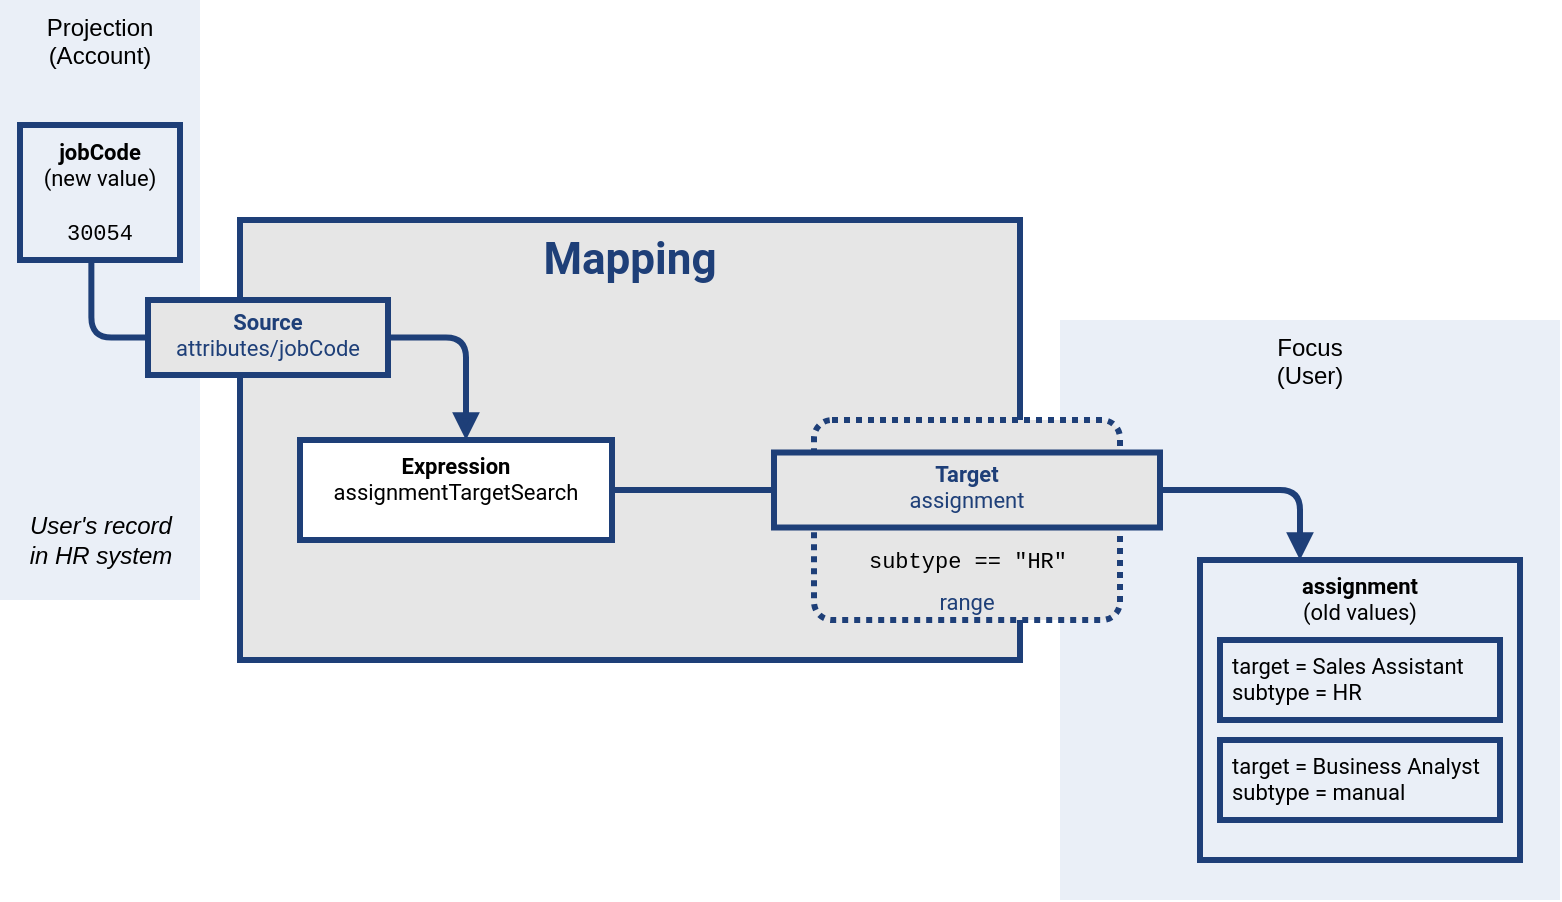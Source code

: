 <mxfile version="15.8.7" type="device" pages="4"><diagram id="LAI3oV1pym8gafn0couf" name="Page-1"><mxGraphModel dx="935" dy="606" grid="1" gridSize="10" guides="1" tooltips="1" connect="1" arrows="1" fold="1" page="1" pageScale="1" pageWidth="827" pageHeight="1169" math="0" shadow="0"><root><mxCell id="0"/><mxCell id="1" parent="0"/><mxCell id="jD2ioqMdRHcqtq_YlgqR-1" value="Focus&lt;br&gt;(User)" style="rounded=0;whiteSpace=wrap;html=1;strokeWidth=2;perimeterSpacing=0;glass=0;strokeColor=none;fillColor=#EAEFF7;verticalAlign=top;" vertex="1" parent="1"><mxGeometry x="553" y="180" width="250" height="290" as="geometry"/></mxCell><mxCell id="jD2ioqMdRHcqtq_YlgqR-2" value="Projection&lt;br&gt;(Account)" style="rounded=0;whiteSpace=wrap;html=1;strokeWidth=2;perimeterSpacing=0;glass=0;strokeColor=none;fillColor=#EAEFF7;verticalAlign=top;" vertex="1" parent="1"><mxGeometry x="23" y="20" width="100" height="300" as="geometry"/></mxCell><mxCell id="jD2ioqMdRHcqtq_YlgqR-3" value="&lt;font color=&quot;#1e3f78&quot; style=&quot;font-size: 22px&quot;&gt;Mapping&lt;/font&gt;" style="rounded=0;whiteSpace=wrap;html=1;strokeWidth=3;perimeterSpacing=0;glass=0;strokeColor=#1E3F78;fontFamily=Roboto;fontSource=https%3A%2F%2Ffonts.googleapis.com%2Fcss%3Ffamily%3DRoboto;fontColor=#FFFFFF;fontSize=11;fontStyle=1;spacing=2;verticalAlign=top;fillColor=#E6E6E6;" vertex="1" parent="1"><mxGeometry x="143" y="130" width="390" height="220" as="geometry"/></mxCell><mxCell id="jD2ioqMdRHcqtq_YlgqR-4" value="Expression&lt;br&gt;&lt;span style=&quot;font-weight: normal&quot;&gt;assignmentTargetSearch&lt;/span&gt;" style="rounded=0;whiteSpace=wrap;html=1;strokeWidth=3;perimeterSpacing=0;glass=0;fontFamily=Roboto;fontSource=https%3A%2F%2Ffonts.googleapis.com%2Fcss%3Ffamily%3DRoboto;fontSize=11;fontStyle=1;spacing=2;strokeColor=#1E3F78;verticalAlign=top;" vertex="1" parent="1"><mxGeometry x="173" y="240" width="156" height="50" as="geometry"/></mxCell><mxCell id="jD2ioqMdRHcqtq_YlgqR-5" value="" style="edgeStyle=elbowEdgeStyle;elbow=horizontal;endArrow=block;html=1;fontFamily=Roboto;fontSource=https%3A%2F%2Ffonts.googleapis.com%2Fcss2%3Ffamily%3DRoboto%3Aital%2Cwght%401%2C300%26display%3Dswapp;fontSize=9;fontColor=#FFFFFF;strokeColor=#1E3F78;strokeWidth=3;endFill=1;exitX=1;exitY=0.5;exitDx=0;exitDy=0;" edge="1" parent="1" source="jD2ioqMdRHcqtq_YlgqR-6" target="jD2ioqMdRHcqtq_YlgqR-4"><mxGeometry width="50" height="50" relative="1" as="geometry"><mxPoint x="371" y="495.25" as="sourcePoint"/><mxPoint x="449.5" y="330.0" as="targetPoint"/><Array as="points"><mxPoint x="256" y="220"/></Array></mxGeometry></mxCell><mxCell id="jD2ioqMdRHcqtq_YlgqR-6" value="&lt;font color=&quot;#1e3f78&quot;&gt;Source&lt;br&gt;&lt;span style=&quot;font-weight: 400&quot;&gt;attributes/jobCode&lt;/span&gt;&lt;br&gt;&lt;/font&gt;" style="rounded=0;whiteSpace=wrap;html=1;strokeWidth=3;perimeterSpacing=0;glass=0;strokeColor=#1E3F78;fontFamily=Roboto;fontSource=https%3A%2F%2Ffonts.googleapis.com%2Fcss%3Ffamily%3DRoboto;fontColor=#FFFFFF;fontSize=11;fontStyle=1;spacing=0;verticalAlign=top;fillColor=#E6E6E6;" vertex="1" parent="1"><mxGeometry x="97" y="170" width="120" height="37.5" as="geometry"/></mxCell><mxCell id="jD2ioqMdRHcqtq_YlgqR-7" value="&lt;font color=&quot;#1e3f78&quot;&gt;&lt;span style=&quot;font-weight: 400&quot;&gt;range&lt;/span&gt;&lt;/font&gt;" style="rounded=1;whiteSpace=wrap;html=1;strokeWidth=3;perimeterSpacing=0;glass=0;strokeColor=#1E3F78;fontFamily=Roboto;fontSource=https%3A%2F%2Ffonts.googleapis.com%2Fcss%3Ffamily%3DRoboto;fontColor=#FFFFFF;fontSize=11;fontStyle=1;spacing=2;verticalAlign=bottom;fillColor=#E6E6E6;dashed=1;dashPattern=1 1;arcSize=9;" vertex="1" parent="1"><mxGeometry x="430" y="230" width="153" height="100" as="geometry"/></mxCell><mxCell id="jD2ioqMdRHcqtq_YlgqR-8" value="&lt;font color=&quot;#1e3f78&quot;&gt;Target&lt;br&gt;&lt;span style=&quot;font-weight: 400&quot;&gt;assignment&lt;/span&gt;&lt;br&gt;&lt;/font&gt;" style="rounded=0;whiteSpace=wrap;html=1;strokeWidth=3;perimeterSpacing=0;glass=0;strokeColor=#1E3F78;fontFamily=Roboto;fontSource=https%3A%2F%2Ffonts.googleapis.com%2Fcss%3Ffamily%3DRoboto;fontColor=#FFFFFF;fontSize=11;fontStyle=1;spacing=0;verticalAlign=top;fillColor=#E6E6E6;" vertex="1" parent="1"><mxGeometry x="410" y="246.25" width="193" height="37.5" as="geometry"/></mxCell><mxCell id="jD2ioqMdRHcqtq_YlgqR-9" value="" style="endArrow=none;html=1;strokeWidth=3;strokeColor=#1E3F78;rounded=0;fontFamily=Courier New;fontSize=14;fontColor=#000000;exitX=0;exitY=0.5;exitDx=0;exitDy=0;entryX=1;entryY=0.5;entryDx=0;entryDy=0;edgeStyle=elbowEdgeStyle;elbow=vertical;endSize=6;jumpSize=6;" edge="1" parent="1" source="jD2ioqMdRHcqtq_YlgqR-8" target="jD2ioqMdRHcqtq_YlgqR-4"><mxGeometry width="50" height="50" relative="1" as="geometry"><mxPoint x="323" y="267.5" as="sourcePoint"/><mxPoint x="513.0" y="252.5" as="targetPoint"/></mxGeometry></mxCell><mxCell id="jD2ioqMdRHcqtq_YlgqR-10" value="" style="endArrow=none;html=1;strokeWidth=3;strokeColor=#1E3F78;rounded=1;fontFamily=Roboto;fontSource=https%3A%2F%2Ffonts.googleapis.com%2Fcss%3Ffamily%3DRoboto;fontSize=11;fontColor=#000000;endSize=6;elbow=vertical;jumpSize=6;entryX=0;entryY=0.5;entryDx=0;entryDy=0;exitX=0.446;exitY=0.998;exitDx=0;exitDy=0;exitPerimeter=0;edgeStyle=orthogonalEdgeStyle;" edge="1" parent="1" source="jD2ioqMdRHcqtq_YlgqR-17" target="jD2ioqMdRHcqtq_YlgqR-6"><mxGeometry width="50" height="50" relative="1" as="geometry"><mxPoint x="63" y="189" as="sourcePoint"/><mxPoint x="513" y="360" as="targetPoint"/></mxGeometry></mxCell><mxCell id="jD2ioqMdRHcqtq_YlgqR-11" value="" style="edgeStyle=elbowEdgeStyle;elbow=vertical;endArrow=block;html=1;fontFamily=Roboto;fontSource=https%3A%2F%2Ffonts.googleapis.com%2Fcss2%3Ffamily%3DRoboto%3Aital%2Cwght%401%2C300%26display%3Dswapp;fontSize=9;fontColor=#FFFFFF;strokeColor=#1E3F78;strokeWidth=3;endFill=1;rounded=1;endSize=6;jumpSize=6;exitX=1;exitY=0.5;exitDx=0;exitDy=0;" edge="1" parent="1" source="jD2ioqMdRHcqtq_YlgqR-8" target="jD2ioqMdRHcqtq_YlgqR-12"><mxGeometry width="50" height="50" relative="1" as="geometry"><mxPoint x="725" y="262.5" as="sourcePoint"/><mxPoint x="725" y="265" as="targetPoint"/><Array as="points"><mxPoint x="673" y="265"/></Array></mxGeometry></mxCell><mxCell id="jD2ioqMdRHcqtq_YlgqR-12" value="assignment&lt;br&gt;&lt;span style=&quot;font-weight: normal&quot;&gt;(old values)&lt;/span&gt;" style="rounded=0;whiteSpace=wrap;html=1;strokeWidth=3;perimeterSpacing=0;glass=0;fontFamily=Roboto;fontSource=https%3A%2F%2Ffonts.googleapis.com%2Fcss%3Ffamily%3DRoboto;fontSize=11;fontStyle=1;spacing=2;strokeColor=#1E3F78;verticalAlign=top;fillColor=#EAEFF7;" vertex="1" parent="1"><mxGeometry x="623" y="300" width="160" height="150" as="geometry"/></mxCell><mxCell id="jD2ioqMdRHcqtq_YlgqR-13" value="&lt;i&gt;User's record in HR system&lt;/i&gt;" style="text;html=1;strokeColor=none;fillColor=none;align=center;verticalAlign=middle;whiteSpace=wrap;rounded=0;" vertex="1" parent="1"><mxGeometry x="30.5" y="270" width="85" height="40" as="geometry"/></mxCell><mxCell id="jD2ioqMdRHcqtq_YlgqR-14" value="&lt;div&gt;&lt;span style=&quot;font-weight: 400&quot;&gt;target = Sales Assistant&lt;/span&gt;&lt;/div&gt;&lt;span style=&quot;font-weight: 400&quot;&gt;&lt;div&gt;&lt;span&gt;subtype = HR&lt;/span&gt;&lt;/div&gt;&lt;/span&gt;" style="rounded=0;whiteSpace=wrap;html=1;strokeWidth=3;perimeterSpacing=0;glass=0;fontFamily=Roboto;fontSource=https%3A%2F%2Ffonts.googleapis.com%2Fcss%3Ffamily%3DRoboto;fontSize=11;fontStyle=1;spacing=2;strokeColor=#1E3F78;verticalAlign=top;fillColor=#EAEFF7;align=left;spacingLeft=4;" vertex="1" parent="1"><mxGeometry x="633" y="340" width="140" height="40" as="geometry"/></mxCell><mxCell id="jD2ioqMdRHcqtq_YlgqR-15" value="&lt;div&gt;&lt;span style=&quot;font-weight: 400&quot;&gt;target = Business Analyst&lt;/span&gt;&lt;/div&gt;&lt;span style=&quot;font-weight: 400&quot;&gt;&lt;div&gt;&lt;span&gt;subtype = manual&lt;/span&gt;&lt;/div&gt;&lt;/span&gt;" style="rounded=0;whiteSpace=wrap;html=1;strokeWidth=3;perimeterSpacing=0;glass=0;fontFamily=Roboto;fontSource=https%3A%2F%2Ffonts.googleapis.com%2Fcss%3Ffamily%3DRoboto;fontSize=11;fontStyle=1;spacing=2;strokeColor=#1E3F78;verticalAlign=top;fillColor=#EAEFF7;align=left;spacingLeft=4;" vertex="1" parent="1"><mxGeometry x="633" y="390" width="140" height="40" as="geometry"/></mxCell><mxCell id="jD2ioqMdRHcqtq_YlgqR-16" value="&lt;span style=&quot;font-size: 11px&quot;&gt;subtype == &quot;HR&quot;&lt;/span&gt;" style="rounded=0;whiteSpace=wrap;html=1;dashed=1;dashPattern=1 1;fontFamily=Courier New;fontSize=14;fillColor=none;strokeColor=none;" vertex="1" parent="1"><mxGeometry x="454.5" y="290" width="104" height="20" as="geometry"/></mxCell><mxCell id="jD2ioqMdRHcqtq_YlgqR-17" value="jobCode&lt;br&gt;&lt;span style=&quot;font-weight: normal&quot;&gt;(new value)&lt;br&gt;&lt;br&gt;&lt;/span&gt;&lt;span style=&quot;font-weight: normal&quot;&gt;&lt;font face=&quot;Courier New&quot;&gt;30054&lt;/font&gt;&lt;br&gt;&lt;/span&gt;" style="rounded=0;whiteSpace=wrap;html=1;strokeWidth=3;perimeterSpacing=0;glass=0;fontFamily=Roboto;fontSource=https%3A%2F%2Ffonts.googleapis.com%2Fcss%3Ffamily%3DRoboto;fontSize=11;fontStyle=1;spacing=2;strokeColor=#1E3F78;verticalAlign=top;fillColor=#EAEFF7;" vertex="1" parent="1"><mxGeometry x="33" y="82.5" width="80" height="67.5" as="geometry"/></mxCell></root></mxGraphModel></diagram><diagram id="g1T0D24_jya48UA5TT0H" name="Page-2"><mxGraphModel dx="775" dy="502" grid="1" gridSize="10" guides="1" tooltips="1" connect="1" arrows="1" fold="1" page="1" pageScale="1" pageWidth="827" pageHeight="1169" math="0" shadow="0"><root><mxCell id="RSPG9wa595xy3ZuxtiM9-0"/><mxCell id="RSPG9wa595xy3ZuxtiM9-1" parent="RSPG9wa595xy3ZuxtiM9-0"/><mxCell id="dZfOndk1gBTzhxzctHPN-0" value="Focus&lt;br&gt;(User)" style="rounded=0;whiteSpace=wrap;html=1;strokeWidth=2;perimeterSpacing=0;glass=0;strokeColor=none;fillColor=#EAEFF7;verticalAlign=top;" vertex="1" parent="RSPG9wa595xy3ZuxtiM9-1"><mxGeometry x="553" y="180" width="250" height="290" as="geometry"/></mxCell><mxCell id="dZfOndk1gBTzhxzctHPN-1" value="Projection&lt;br&gt;(Account)" style="rounded=0;whiteSpace=wrap;html=1;strokeWidth=2;perimeterSpacing=0;glass=0;strokeColor=none;fillColor=#EAEFF7;verticalAlign=top;" vertex="1" parent="RSPG9wa595xy3ZuxtiM9-1"><mxGeometry x="23" y="20" width="100" height="300" as="geometry"/></mxCell><mxCell id="dZfOndk1gBTzhxzctHPN-2" value="&lt;font color=&quot;#1e3f78&quot; style=&quot;font-size: 22px&quot;&gt;Mapping&lt;/font&gt;" style="rounded=0;whiteSpace=wrap;html=1;strokeWidth=3;perimeterSpacing=0;glass=0;strokeColor=#1E3F78;fontFamily=Roboto;fontSource=https%3A%2F%2Ffonts.googleapis.com%2Fcss%3Ffamily%3DRoboto;fontColor=#FFFFFF;fontSize=11;fontStyle=1;spacing=2;verticalAlign=top;fillColor=#E6E6E6;" vertex="1" parent="RSPG9wa595xy3ZuxtiM9-1"><mxGeometry x="143" y="130" width="390" height="220" as="geometry"/></mxCell><mxCell id="dZfOndk1gBTzhxzctHPN-3" value="Expression&lt;br&gt;&lt;span style=&quot;font-weight: normal&quot;&gt;assignmentTargetSearch&lt;/span&gt;" style="rounded=0;whiteSpace=wrap;html=1;strokeWidth=3;perimeterSpacing=0;glass=0;fontFamily=Roboto;fontSource=https%3A%2F%2Ffonts.googleapis.com%2Fcss%3Ffamily%3DRoboto;fontSize=11;fontStyle=1;spacing=2;strokeColor=#1E3F78;verticalAlign=top;" vertex="1" parent="RSPG9wa595xy3ZuxtiM9-1"><mxGeometry x="173" y="240" width="156" height="50" as="geometry"/></mxCell><mxCell id="dZfOndk1gBTzhxzctHPN-4" value="" style="edgeStyle=elbowEdgeStyle;elbow=horizontal;endArrow=block;html=1;fontFamily=Roboto;fontSource=https%3A%2F%2Ffonts.googleapis.com%2Fcss2%3Ffamily%3DRoboto%3Aital%2Cwght%401%2C300%26display%3Dswapp;fontSize=9;fontColor=#FFFFFF;strokeColor=#1E3F78;strokeWidth=3;endFill=1;exitX=1;exitY=0.5;exitDx=0;exitDy=0;" edge="1" parent="RSPG9wa595xy3ZuxtiM9-1" source="dZfOndk1gBTzhxzctHPN-5" target="dZfOndk1gBTzhxzctHPN-3"><mxGeometry width="50" height="50" relative="1" as="geometry"><mxPoint x="371" y="495.25" as="sourcePoint"/><mxPoint x="449.5" y="330.0" as="targetPoint"/><Array as="points"><mxPoint x="256" y="220"/></Array></mxGeometry></mxCell><mxCell id="dZfOndk1gBTzhxzctHPN-5" value="&lt;font color=&quot;#1e3f78&quot;&gt;Source&lt;br&gt;&lt;span style=&quot;font-weight: 400&quot;&gt;attributes/jobCode&lt;/span&gt;&lt;br&gt;&lt;/font&gt;" style="rounded=0;whiteSpace=wrap;html=1;strokeWidth=3;perimeterSpacing=0;glass=0;strokeColor=#1E3F78;fontFamily=Roboto;fontSource=https%3A%2F%2Ffonts.googleapis.com%2Fcss%3Ffamily%3DRoboto;fontColor=#FFFFFF;fontSize=11;fontStyle=1;spacing=0;verticalAlign=top;fillColor=#E6E6E6;" vertex="1" parent="RSPG9wa595xy3ZuxtiM9-1"><mxGeometry x="97" y="170" width="120" height="37.5" as="geometry"/></mxCell><mxCell id="dZfOndk1gBTzhxzctHPN-6" value="&lt;font color=&quot;#1e3f78&quot;&gt;&lt;span style=&quot;font-weight: 400&quot;&gt;range&lt;/span&gt;&lt;/font&gt;" style="rounded=1;whiteSpace=wrap;html=1;strokeWidth=3;perimeterSpacing=0;glass=0;strokeColor=#1E3F78;fontFamily=Roboto;fontSource=https%3A%2F%2Ffonts.googleapis.com%2Fcss%3Ffamily%3DRoboto;fontColor=#FFFFFF;fontSize=11;fontStyle=1;spacing=2;verticalAlign=bottom;fillColor=#E6E6E6;dashed=1;dashPattern=1 1;arcSize=9;" vertex="1" parent="RSPG9wa595xy3ZuxtiM9-1"><mxGeometry x="430" y="230" width="153" height="100" as="geometry"/></mxCell><mxCell id="dZfOndk1gBTzhxzctHPN-7" value="&lt;font color=&quot;#1e3f78&quot;&gt;Target&lt;br&gt;&lt;span style=&quot;font-weight: 400&quot;&gt;assignment&lt;/span&gt;&lt;br&gt;&lt;/font&gt;" style="rounded=0;whiteSpace=wrap;html=1;strokeWidth=3;perimeterSpacing=0;glass=0;strokeColor=#1E3F78;fontFamily=Roboto;fontSource=https%3A%2F%2Ffonts.googleapis.com%2Fcss%3Ffamily%3DRoboto;fontColor=#FFFFFF;fontSize=11;fontStyle=1;spacing=0;verticalAlign=top;fillColor=#E6E6E6;" vertex="1" parent="RSPG9wa595xy3ZuxtiM9-1"><mxGeometry x="410" y="246.25" width="193" height="37.5" as="geometry"/></mxCell><mxCell id="dZfOndk1gBTzhxzctHPN-8" value="" style="endArrow=none;html=1;strokeWidth=3;strokeColor=#1E3F78;rounded=0;fontFamily=Courier New;fontSize=14;fontColor=#000000;exitX=0;exitY=0.5;exitDx=0;exitDy=0;entryX=1;entryY=0.5;entryDx=0;entryDy=0;edgeStyle=elbowEdgeStyle;elbow=vertical;endSize=6;jumpSize=6;" edge="1" parent="RSPG9wa595xy3ZuxtiM9-1" source="dZfOndk1gBTzhxzctHPN-7" target="dZfOndk1gBTzhxzctHPN-3"><mxGeometry width="50" height="50" relative="1" as="geometry"><mxPoint x="323" y="267.5" as="sourcePoint"/><mxPoint x="513.0" y="252.5" as="targetPoint"/></mxGeometry></mxCell><mxCell id="dZfOndk1gBTzhxzctHPN-9" value="" style="endArrow=none;html=1;strokeWidth=3;strokeColor=#1E3F78;rounded=1;fontFamily=Roboto;fontSource=https%3A%2F%2Ffonts.googleapis.com%2Fcss%3Ffamily%3DRoboto;fontSize=11;fontColor=#000000;endSize=6;elbow=vertical;jumpSize=6;entryX=0;entryY=0.5;entryDx=0;entryDy=0;exitX=0.446;exitY=0.998;exitDx=0;exitDy=0;exitPerimeter=0;edgeStyle=orthogonalEdgeStyle;" edge="1" parent="RSPG9wa595xy3ZuxtiM9-1" source="dZfOndk1gBTzhxzctHPN-16" target="dZfOndk1gBTzhxzctHPN-5"><mxGeometry width="50" height="50" relative="1" as="geometry"><mxPoint x="63" y="189" as="sourcePoint"/><mxPoint x="513" y="360" as="targetPoint"/></mxGeometry></mxCell><mxCell id="dZfOndk1gBTzhxzctHPN-10" value="" style="edgeStyle=elbowEdgeStyle;elbow=vertical;endArrow=block;html=1;fontFamily=Roboto;fontSource=https%3A%2F%2Ffonts.googleapis.com%2Fcss2%3Ffamily%3DRoboto%3Aital%2Cwght%401%2C300%26display%3Dswapp;fontSize=9;fontColor=#FFFFFF;strokeColor=#1E3F78;strokeWidth=3;endFill=1;rounded=1;endSize=6;jumpSize=6;exitX=1;exitY=0.5;exitDx=0;exitDy=0;" edge="1" parent="RSPG9wa595xy3ZuxtiM9-1" source="dZfOndk1gBTzhxzctHPN-7" target="dZfOndk1gBTzhxzctHPN-11"><mxGeometry width="50" height="50" relative="1" as="geometry"><mxPoint x="725" y="262.5" as="sourcePoint"/><mxPoint x="725" y="265" as="targetPoint"/><Array as="points"><mxPoint x="673" y="265"/></Array></mxGeometry></mxCell><mxCell id="dZfOndk1gBTzhxzctHPN-11" value="assignment&lt;br&gt;&lt;span style=&quot;font-weight: normal&quot;&gt;(old values)&lt;/span&gt;" style="rounded=0;whiteSpace=wrap;html=1;strokeWidth=3;perimeterSpacing=0;glass=0;fontFamily=Roboto;fontSource=https%3A%2F%2Ffonts.googleapis.com%2Fcss%3Ffamily%3DRoboto;fontSize=11;fontStyle=1;spacing=2;strokeColor=#1E3F78;verticalAlign=top;fillColor=#EAEFF7;" vertex="1" parent="RSPG9wa595xy3ZuxtiM9-1"><mxGeometry x="623" y="300" width="160" height="150" as="geometry"/></mxCell><mxCell id="dZfOndk1gBTzhxzctHPN-12" value="&lt;i&gt;User's record in HR system&lt;/i&gt;" style="text;html=1;strokeColor=none;fillColor=none;align=center;verticalAlign=middle;whiteSpace=wrap;rounded=0;" vertex="1" parent="RSPG9wa595xy3ZuxtiM9-1"><mxGeometry x="30.5" y="270" width="85" height="40" as="geometry"/></mxCell><mxCell id="dZfOndk1gBTzhxzctHPN-13" value="&lt;div&gt;&lt;span style=&quot;font-weight: 400&quot;&gt;target = Sales Assistant&lt;/span&gt;&lt;/div&gt;&lt;span style=&quot;font-weight: 400&quot;&gt;&lt;div&gt;&lt;span&gt;subtype = HR&lt;/span&gt;&lt;/div&gt;&lt;/span&gt;" style="rounded=0;whiteSpace=wrap;html=1;strokeWidth=3;perimeterSpacing=0;glass=0;fontFamily=Roboto;fontSource=https%3A%2F%2Ffonts.googleapis.com%2Fcss%3Ffamily%3DRoboto;fontSize=11;fontStyle=1;spacing=2;strokeColor=#1E3F78;verticalAlign=top;fillColor=#EAEFF7;align=left;spacingLeft=4;" vertex="1" parent="RSPG9wa595xy3ZuxtiM9-1"><mxGeometry x="633" y="340" width="140" height="40" as="geometry"/></mxCell><mxCell id="dZfOndk1gBTzhxzctHPN-14" value="&lt;div&gt;&lt;span style=&quot;font-weight: 400&quot;&gt;target = Business Analyst&lt;/span&gt;&lt;/div&gt;&lt;span style=&quot;font-weight: 400&quot;&gt;&lt;div&gt;&lt;span&gt;subtype = manual&lt;/span&gt;&lt;/div&gt;&lt;/span&gt;" style="rounded=0;whiteSpace=wrap;html=1;strokeWidth=3;perimeterSpacing=0;glass=0;fontFamily=Roboto;fontSource=https%3A%2F%2Ffonts.googleapis.com%2Fcss%3Ffamily%3DRoboto;fontSize=11;fontStyle=1;spacing=2;strokeColor=#1E3F78;verticalAlign=top;fillColor=#EAEFF7;align=left;spacingLeft=4;" vertex="1" parent="RSPG9wa595xy3ZuxtiM9-1"><mxGeometry x="633" y="390" width="140" height="40" as="geometry"/></mxCell><mxCell id="dZfOndk1gBTzhxzctHPN-15" value="&lt;span style=&quot;font-size: 11px&quot;&gt;subtype == &quot;HR&quot;&lt;/span&gt;" style="rounded=0;whiteSpace=wrap;html=1;dashed=1;dashPattern=1 1;fontFamily=Courier New;fontSize=14;fillColor=none;strokeColor=none;" vertex="1" parent="RSPG9wa595xy3ZuxtiM9-1"><mxGeometry x="454.5" y="290" width="104" height="20" as="geometry"/></mxCell><mxCell id="dZfOndk1gBTzhxzctHPN-16" value="jobCode&lt;br&gt;&lt;span style=&quot;font-weight: normal&quot;&gt;(new value)&lt;br&gt;&lt;br&gt;&lt;/span&gt;&lt;span style=&quot;font-weight: normal&quot;&gt;&lt;font face=&quot;Courier New&quot;&gt;30054&lt;/font&gt;&lt;br&gt;&lt;/span&gt;" style="rounded=0;whiteSpace=wrap;html=1;strokeWidth=3;perimeterSpacing=0;glass=0;fontFamily=Roboto;fontSource=https%3A%2F%2Ffonts.googleapis.com%2Fcss%3Ffamily%3DRoboto;fontSize=11;fontStyle=1;spacing=2;strokeColor=#1E3F78;verticalAlign=top;fillColor=#EAEFF7;" vertex="1" parent="RSPG9wa595xy3ZuxtiM9-1"><mxGeometry x="33" y="82.5" width="80" height="67.5" as="geometry"/></mxCell><mxCell id="dZfOndk1gBTzhxzctHPN-17" value="&lt;div style=&quot;text-align: left&quot;&gt;&lt;span&gt;target = Sales Manager&lt;/span&gt;&lt;/div&gt;&lt;div style=&quot;text-align: left&quot;&gt;&lt;span&gt;subtype = HR&lt;/span&gt;&lt;/div&gt;" style="shape=callout;whiteSpace=wrap;html=1;perimeter=calloutPerimeter;dashed=1;dashPattern=1 1;fillColor=#EAEFF7;position2=0.5;" vertex="1" parent="RSPG9wa595xy3ZuxtiM9-1"><mxGeometry x="280" y="180" width="140" height="80" as="geometry"/></mxCell></root></mxGraphModel></diagram><diagram id="3mbcp3HhzcRKiReU3a5F" name="Page-3"><mxGraphModel dx="775" dy="502" grid="1" gridSize="10" guides="1" tooltips="1" connect="1" arrows="1" fold="1" page="1" pageScale="1" pageWidth="827" pageHeight="1169" math="0" shadow="0"><root><mxCell id="ySLwrjB3KSGay8Jf8EG9-0"/><mxCell id="ySLwrjB3KSGay8Jf8EG9-1" parent="ySLwrjB3KSGay8Jf8EG9-0"/><mxCell id="d-OcIaRrGaaAXY9kXtw5-0" value="Focus&lt;br&gt;(User)" style="rounded=0;whiteSpace=wrap;html=1;strokeWidth=2;perimeterSpacing=0;glass=0;strokeColor=none;fillColor=#EAEFF7;verticalAlign=top;" vertex="1" parent="ySLwrjB3KSGay8Jf8EG9-1"><mxGeometry x="553" y="40" width="250" height="430" as="geometry"/></mxCell><mxCell id="d-OcIaRrGaaAXY9kXtw5-1" value="Projection&lt;br&gt;(Account)" style="rounded=0;whiteSpace=wrap;html=1;strokeWidth=2;perimeterSpacing=0;glass=0;strokeColor=none;fillColor=#EAEFF7;verticalAlign=top;" vertex="1" parent="ySLwrjB3KSGay8Jf8EG9-1"><mxGeometry x="23" y="20" width="100" height="300" as="geometry"/></mxCell><mxCell id="d-OcIaRrGaaAXY9kXtw5-2" value="&lt;font color=&quot;#1e3f78&quot; style=&quot;font-size: 22px&quot;&gt;Mapping&lt;/font&gt;" style="rounded=0;whiteSpace=wrap;html=1;strokeWidth=3;perimeterSpacing=0;glass=0;strokeColor=#1E3F78;fontFamily=Roboto;fontSource=https%3A%2F%2Ffonts.googleapis.com%2Fcss%3Ffamily%3DRoboto;fontColor=#FFFFFF;fontSize=11;fontStyle=1;spacing=2;verticalAlign=top;fillColor=#E6E6E6;" vertex="1" parent="ySLwrjB3KSGay8Jf8EG9-1"><mxGeometry x="143" y="130" width="390" height="220" as="geometry"/></mxCell><mxCell id="d-OcIaRrGaaAXY9kXtw5-3" value="Expression&lt;br&gt;&lt;span style=&quot;font-weight: normal&quot;&gt;assignmentTargetSearch&lt;/span&gt;" style="rounded=0;whiteSpace=wrap;html=1;strokeWidth=3;perimeterSpacing=0;glass=0;fontFamily=Roboto;fontSource=https%3A%2F%2Ffonts.googleapis.com%2Fcss%3Ffamily%3DRoboto;fontSize=11;fontStyle=1;spacing=2;strokeColor=#1E3F78;verticalAlign=top;" vertex="1" parent="ySLwrjB3KSGay8Jf8EG9-1"><mxGeometry x="173" y="240" width="156" height="50" as="geometry"/></mxCell><mxCell id="d-OcIaRrGaaAXY9kXtw5-4" value="" style="edgeStyle=elbowEdgeStyle;elbow=horizontal;endArrow=block;html=1;fontFamily=Roboto;fontSource=https%3A%2F%2Ffonts.googleapis.com%2Fcss2%3Ffamily%3DRoboto%3Aital%2Cwght%401%2C300%26display%3Dswapp;fontSize=9;fontColor=#FFFFFF;strokeColor=#1E3F78;strokeWidth=3;endFill=1;exitX=1;exitY=0.5;exitDx=0;exitDy=0;" edge="1" parent="ySLwrjB3KSGay8Jf8EG9-1" source="d-OcIaRrGaaAXY9kXtw5-5" target="d-OcIaRrGaaAXY9kXtw5-3"><mxGeometry width="50" height="50" relative="1" as="geometry"><mxPoint x="371" y="495.25" as="sourcePoint"/><mxPoint x="449.5" y="330.0" as="targetPoint"/><Array as="points"><mxPoint x="256" y="220"/></Array></mxGeometry></mxCell><mxCell id="d-OcIaRrGaaAXY9kXtw5-5" value="&lt;font color=&quot;#1e3f78&quot;&gt;Source&lt;br&gt;&lt;span style=&quot;font-weight: 400&quot;&gt;attributes/jobCode&lt;/span&gt;&lt;br&gt;&lt;/font&gt;" style="rounded=0;whiteSpace=wrap;html=1;strokeWidth=3;perimeterSpacing=0;glass=0;strokeColor=#1E3F78;fontFamily=Roboto;fontSource=https%3A%2F%2Ffonts.googleapis.com%2Fcss%3Ffamily%3DRoboto;fontColor=#FFFFFF;fontSize=11;fontStyle=1;spacing=0;verticalAlign=top;fillColor=#E6E6E6;" vertex="1" parent="ySLwrjB3KSGay8Jf8EG9-1"><mxGeometry x="97" y="170" width="120" height="37.5" as="geometry"/></mxCell><mxCell id="d-OcIaRrGaaAXY9kXtw5-6" value="&lt;font color=&quot;#1e3f78&quot;&gt;&lt;span style=&quot;font-weight: 400&quot;&gt;range&lt;/span&gt;&lt;/font&gt;" style="rounded=1;whiteSpace=wrap;html=1;strokeWidth=3;perimeterSpacing=0;glass=0;strokeColor=#1E3F78;fontFamily=Roboto;fontSource=https%3A%2F%2Ffonts.googleapis.com%2Fcss%3Ffamily%3DRoboto;fontColor=#FFFFFF;fontSize=11;fontStyle=1;spacing=2;verticalAlign=bottom;fillColor=#E6E6E6;dashed=1;dashPattern=1 1;arcSize=9;" vertex="1" parent="ySLwrjB3KSGay8Jf8EG9-1"><mxGeometry x="430" y="230" width="153" height="100" as="geometry"/></mxCell><mxCell id="d-OcIaRrGaaAXY9kXtw5-7" value="&lt;font color=&quot;#1e3f78&quot;&gt;Target&lt;br&gt;&lt;span style=&quot;font-weight: 400&quot;&gt;assignment&lt;/span&gt;&lt;br&gt;&lt;/font&gt;" style="rounded=0;whiteSpace=wrap;html=1;strokeWidth=3;perimeterSpacing=0;glass=0;strokeColor=#1E3F78;fontFamily=Roboto;fontSource=https%3A%2F%2Ffonts.googleapis.com%2Fcss%3Ffamily%3DRoboto;fontColor=#FFFFFF;fontSize=11;fontStyle=1;spacing=0;verticalAlign=top;fillColor=#E6E6E6;" vertex="1" parent="ySLwrjB3KSGay8Jf8EG9-1"><mxGeometry x="410" y="246.25" width="193" height="37.5" as="geometry"/></mxCell><mxCell id="d-OcIaRrGaaAXY9kXtw5-8" value="" style="endArrow=none;html=1;strokeWidth=3;strokeColor=#1E3F78;rounded=0;fontFamily=Courier New;fontSize=14;fontColor=#000000;exitX=0;exitY=0.5;exitDx=0;exitDy=0;entryX=1;entryY=0.5;entryDx=0;entryDy=0;edgeStyle=elbowEdgeStyle;elbow=vertical;endSize=6;jumpSize=6;" edge="1" parent="ySLwrjB3KSGay8Jf8EG9-1" source="d-OcIaRrGaaAXY9kXtw5-7" target="d-OcIaRrGaaAXY9kXtw5-3"><mxGeometry width="50" height="50" relative="1" as="geometry"><mxPoint x="323" y="267.5" as="sourcePoint"/><mxPoint x="513.0" y="252.5" as="targetPoint"/></mxGeometry></mxCell><mxCell id="d-OcIaRrGaaAXY9kXtw5-9" value="" style="endArrow=none;html=1;strokeWidth=3;strokeColor=#1E3F78;rounded=1;fontFamily=Roboto;fontSource=https%3A%2F%2Ffonts.googleapis.com%2Fcss%3Ffamily%3DRoboto;fontSize=11;fontColor=#000000;endSize=6;elbow=vertical;jumpSize=6;entryX=0;entryY=0.5;entryDx=0;entryDy=0;exitX=0.446;exitY=0.998;exitDx=0;exitDy=0;exitPerimeter=0;edgeStyle=orthogonalEdgeStyle;" edge="1" parent="ySLwrjB3KSGay8Jf8EG9-1" source="d-OcIaRrGaaAXY9kXtw5-16" target="d-OcIaRrGaaAXY9kXtw5-5"><mxGeometry width="50" height="50" relative="1" as="geometry"><mxPoint x="63" y="189" as="sourcePoint"/><mxPoint x="513" y="360" as="targetPoint"/></mxGeometry></mxCell><mxCell id="d-OcIaRrGaaAXY9kXtw5-10" value="" style="edgeStyle=elbowEdgeStyle;elbow=vertical;endArrow=block;html=1;fontFamily=Roboto;fontSource=https%3A%2F%2Ffonts.googleapis.com%2Fcss2%3Ffamily%3DRoboto%3Aital%2Cwght%401%2C300%26display%3Dswapp;fontSize=9;fontColor=#FFFFFF;strokeColor=#1E3F78;strokeWidth=3;endFill=1;rounded=1;endSize=6;jumpSize=6;exitX=1;exitY=0.5;exitDx=0;exitDy=0;" edge="1" parent="ySLwrjB3KSGay8Jf8EG9-1" source="d-OcIaRrGaaAXY9kXtw5-7" target="d-OcIaRrGaaAXY9kXtw5-11"><mxGeometry width="50" height="50" relative="1" as="geometry"><mxPoint x="725" y="262.5" as="sourcePoint"/><mxPoint x="725" y="265" as="targetPoint"/><Array as="points"><mxPoint x="673" y="265"/></Array></mxGeometry></mxCell><mxCell id="d-OcIaRrGaaAXY9kXtw5-11" value="assignment&lt;br&gt;&lt;span style=&quot;font-weight: normal&quot;&gt;(old values)&lt;/span&gt;" style="rounded=0;whiteSpace=wrap;html=1;strokeWidth=3;perimeterSpacing=0;glass=0;fontFamily=Roboto;fontSource=https%3A%2F%2Ffonts.googleapis.com%2Fcss%3Ffamily%3DRoboto;fontSize=11;fontStyle=1;spacing=2;strokeColor=#1E3F78;verticalAlign=top;fillColor=#EAEFF7;" vertex="1" parent="ySLwrjB3KSGay8Jf8EG9-1"><mxGeometry x="623" y="300" width="160" height="150" as="geometry"/></mxCell><mxCell id="d-OcIaRrGaaAXY9kXtw5-12" value="&lt;i&gt;User's record in HR system&lt;/i&gt;" style="text;html=1;strokeColor=none;fillColor=none;align=center;verticalAlign=middle;whiteSpace=wrap;rounded=0;" vertex="1" parent="ySLwrjB3KSGay8Jf8EG9-1"><mxGeometry x="30.5" y="270" width="85" height="40" as="geometry"/></mxCell><mxCell id="d-OcIaRrGaaAXY9kXtw5-13" value="&lt;div&gt;&lt;span style=&quot;font-weight: 400&quot;&gt;target = Sales Assistant&lt;/span&gt;&lt;/div&gt;&lt;span style=&quot;font-weight: 400&quot;&gt;&lt;div&gt;&lt;span&gt;subtype = HR&lt;/span&gt;&lt;/div&gt;&lt;/span&gt;" style="rounded=0;whiteSpace=wrap;html=1;strokeWidth=3;perimeterSpacing=0;glass=0;fontFamily=Roboto;fontSource=https%3A%2F%2Ffonts.googleapis.com%2Fcss%3Ffamily%3DRoboto;fontSize=11;fontStyle=1;spacing=2;strokeColor=#1E3F78;verticalAlign=top;fillColor=#EAEFF7;align=left;spacingLeft=4;" vertex="1" parent="ySLwrjB3KSGay8Jf8EG9-1"><mxGeometry x="633" y="340" width="140" height="40" as="geometry"/></mxCell><mxCell id="d-OcIaRrGaaAXY9kXtw5-14" value="&lt;div&gt;&lt;span style=&quot;font-weight: 400&quot;&gt;target = Business Analyst&lt;/span&gt;&lt;/div&gt;&lt;span style=&quot;font-weight: 400&quot;&gt;&lt;div&gt;&lt;span&gt;subtype = manual&lt;/span&gt;&lt;/div&gt;&lt;/span&gt;" style="rounded=0;whiteSpace=wrap;html=1;strokeWidth=3;perimeterSpacing=0;glass=0;fontFamily=Roboto;fontSource=https%3A%2F%2Ffonts.googleapis.com%2Fcss%3Ffamily%3DRoboto;fontSize=11;fontStyle=1;spacing=2;strokeColor=#1E3F78;verticalAlign=top;fillColor=#EAEFF7;align=left;spacingLeft=4;" vertex="1" parent="ySLwrjB3KSGay8Jf8EG9-1"><mxGeometry x="633" y="390" width="140" height="40" as="geometry"/></mxCell><mxCell id="d-OcIaRrGaaAXY9kXtw5-15" value="&lt;span style=&quot;font-size: 11px&quot;&gt;subtype == &quot;HR&quot;&lt;/span&gt;" style="rounded=0;whiteSpace=wrap;html=1;dashed=1;dashPattern=1 1;fontFamily=Courier New;fontSize=14;fillColor=none;strokeColor=none;" vertex="1" parent="ySLwrjB3KSGay8Jf8EG9-1"><mxGeometry x="454.5" y="290" width="104" height="20" as="geometry"/></mxCell><mxCell id="d-OcIaRrGaaAXY9kXtw5-16" value="jobCode&lt;br&gt;&lt;span style=&quot;font-weight: normal&quot;&gt;(new value)&lt;br&gt;&lt;br&gt;&lt;/span&gt;&lt;span style=&quot;font-weight: normal&quot;&gt;&lt;font face=&quot;Courier New&quot;&gt;30054&lt;/font&gt;&lt;br&gt;&lt;/span&gt;" style="rounded=0;whiteSpace=wrap;html=1;strokeWidth=3;perimeterSpacing=0;glass=0;fontFamily=Roboto;fontSource=https%3A%2F%2Ffonts.googleapis.com%2Fcss%3Ffamily%3DRoboto;fontSize=11;fontStyle=1;spacing=2;strokeColor=#1E3F78;verticalAlign=top;fillColor=#EAEFF7;" vertex="1" parent="ySLwrjB3KSGay8Jf8EG9-1"><mxGeometry x="33" y="82.5" width="80" height="67.5" as="geometry"/></mxCell><mxCell id="d-OcIaRrGaaAXY9kXtw5-17" value="&lt;div style=&quot;text-align: left&quot;&gt;&lt;span&gt;target = Sales Manager&lt;/span&gt;&lt;/div&gt;&lt;div style=&quot;text-align: left&quot;&gt;&lt;span&gt;subtype = HR&lt;/span&gt;&lt;/div&gt;" style="shape=callout;whiteSpace=wrap;html=1;perimeter=calloutPerimeter;dashed=1;dashPattern=1 1;fillColor=#EAEFF7;position2=0.5;" vertex="1" parent="ySLwrjB3KSGay8Jf8EG9-1"><mxGeometry x="280" y="180" width="140" height="80" as="geometry"/></mxCell><mxCell id="d-OcIaRrGaaAXY9kXtw5-18" value="&lt;div style=&quot;text-align: left&quot;&gt;Delta&lt;/div&gt;" style="shape=callout;whiteSpace=wrap;html=1;perimeter=calloutPerimeter;dashed=1;dashPattern=1 1;fillColor=#EAEFF7;position2=0.24;size=30;position=0.24;verticalAlign=top;" vertex="1" parent="ySLwrjB3KSGay8Jf8EG9-1"><mxGeometry x="590" y="90" width="200" height="170" as="geometry"/></mxCell><mxCell id="d-OcIaRrGaaAXY9kXtw5-19" value="&lt;div&gt;&lt;span style=&quot;font-weight: 400&quot;&gt;target = Sales Assistant&lt;/span&gt;&lt;/div&gt;&lt;span style=&quot;font-weight: 400&quot;&gt;&lt;div&gt;&lt;span&gt;subtype = HR&lt;/span&gt;&lt;/div&gt;&lt;/span&gt;" style="rounded=0;whiteSpace=wrap;html=1;strokeWidth=1;perimeterSpacing=0;glass=0;fontFamily=Roboto;fontSource=https%3A%2F%2Ffonts.googleapis.com%2Fcss%3Ffamily%3DRoboto;fontSize=11;fontStyle=1;spacing=2;strokeColor=#1E3F78;verticalAlign=top;fillColor=#EAEFF7;align=left;spacingLeft=4;" vertex="1" parent="ySLwrjB3KSGay8Jf8EG9-1"><mxGeometry x="643" y="170" width="140" height="40" as="geometry"/></mxCell><mxCell id="d-OcIaRrGaaAXY9kXtw5-20" value="&lt;div&gt;&lt;span style=&quot;font-weight: 400&quot;&gt;target = Sales Manager&lt;/span&gt;&lt;/div&gt;&lt;span style=&quot;font-weight: 400&quot;&gt;&lt;div&gt;&lt;span&gt;subtype = HR&lt;/span&gt;&lt;/div&gt;&lt;/span&gt;" style="rounded=0;whiteSpace=wrap;html=1;strokeWidth=1;perimeterSpacing=0;glass=0;fontFamily=Roboto;fontSource=https%3A%2F%2Ffonts.googleapis.com%2Fcss%3Ffamily%3DRoboto;fontSize=11;fontStyle=1;spacing=2;strokeColor=#1E3F78;verticalAlign=top;fillColor=#EAEFF7;align=left;spacingLeft=4;" vertex="1" parent="ySLwrjB3KSGay8Jf8EG9-1"><mxGeometry x="643" y="120" width="140" height="40" as="geometry"/></mxCell><mxCell id="d-OcIaRrGaaAXY9kXtw5-23" value="" style="shape=cross;whiteSpace=wrap;html=1;fillColor=#37B34A;" vertex="1" parent="ySLwrjB3KSGay8Jf8EG9-1"><mxGeometry x="596.5" y="122.5" width="40" height="35" as="geometry"/></mxCell><mxCell id="d-OcIaRrGaaAXY9kXtw5-24" value="" style="rounded=0;whiteSpace=wrap;html=1;fillColor=#F05A28;" vertex="1" parent="ySLwrjB3KSGay8Jf8EG9-1"><mxGeometry x="601.5" y="185" width="30" height="10" as="geometry"/></mxCell></root></mxGraphModel></diagram><diagram id="cwU31IWj4bSjeC2TDCLY" name="Page-4"><mxGraphModel dx="935" dy="606" grid="1" gridSize="10" guides="1" tooltips="1" connect="1" arrows="1" fold="1" page="1" pageScale="1" pageWidth="827" pageHeight="1169" math="0" shadow="0"><root><mxCell id="XRPon0d9ZaM21O7XMetn-0"/><mxCell id="XRPon0d9ZaM21O7XMetn-1" parent="XRPon0d9ZaM21O7XMetn-0"/><mxCell id="XRPon0d9ZaM21O7XMetn-2" value="Focus&lt;br&gt;(User)" style="rounded=0;whiteSpace=wrap;html=1;strokeWidth=2;perimeterSpacing=0;glass=0;strokeColor=none;fillColor=#EAEFF7;verticalAlign=top;" vertex="1" parent="XRPon0d9ZaM21O7XMetn-1"><mxGeometry x="553" y="40" width="250" height="430" as="geometry"/></mxCell><mxCell id="XRPon0d9ZaM21O7XMetn-3" value="Projection&lt;br&gt;(Account)" style="rounded=0;whiteSpace=wrap;html=1;strokeWidth=2;perimeterSpacing=0;glass=0;strokeColor=none;fillColor=#EAEFF7;verticalAlign=top;" vertex="1" parent="XRPon0d9ZaM21O7XMetn-1"><mxGeometry x="23" y="20" width="100" height="300" as="geometry"/></mxCell><mxCell id="XRPon0d9ZaM21O7XMetn-4" value="&lt;font color=&quot;#1e3f78&quot; style=&quot;font-size: 22px&quot;&gt;Mapping&lt;/font&gt;" style="rounded=0;whiteSpace=wrap;html=1;strokeWidth=3;perimeterSpacing=0;glass=0;strokeColor=#1E3F78;fontFamily=Roboto;fontSource=https%3A%2F%2Ffonts.googleapis.com%2Fcss%3Ffamily%3DRoboto;fontColor=#FFFFFF;fontSize=11;fontStyle=1;spacing=2;verticalAlign=top;fillColor=#E6E6E6;" vertex="1" parent="XRPon0d9ZaM21O7XMetn-1"><mxGeometry x="143" y="130" width="390" height="220" as="geometry"/></mxCell><mxCell id="XRPon0d9ZaM21O7XMetn-5" value="Expression&lt;br&gt;&lt;span style=&quot;font-weight: normal&quot;&gt;assignmentTargetSearch&lt;/span&gt;" style="rounded=0;whiteSpace=wrap;html=1;strokeWidth=3;perimeterSpacing=0;glass=0;fontFamily=Roboto;fontSource=https%3A%2F%2Ffonts.googleapis.com%2Fcss%3Ffamily%3DRoboto;fontSize=11;fontStyle=1;spacing=2;strokeColor=#1E3F78;verticalAlign=top;" vertex="1" parent="XRPon0d9ZaM21O7XMetn-1"><mxGeometry x="173" y="240" width="156" height="50" as="geometry"/></mxCell><mxCell id="XRPon0d9ZaM21O7XMetn-6" value="" style="edgeStyle=elbowEdgeStyle;elbow=horizontal;endArrow=block;html=1;fontFamily=Roboto;fontSource=https%3A%2F%2Ffonts.googleapis.com%2Fcss2%3Ffamily%3DRoboto%3Aital%2Cwght%401%2C300%26display%3Dswapp;fontSize=9;fontColor=#FFFFFF;strokeColor=#1E3F78;strokeWidth=3;endFill=1;exitX=1;exitY=0.5;exitDx=0;exitDy=0;" edge="1" parent="XRPon0d9ZaM21O7XMetn-1" source="XRPon0d9ZaM21O7XMetn-7" target="XRPon0d9ZaM21O7XMetn-5"><mxGeometry width="50" height="50" relative="1" as="geometry"><mxPoint x="371" y="495.25" as="sourcePoint"/><mxPoint x="449.5" y="330.0" as="targetPoint"/><Array as="points"><mxPoint x="256" y="220"/></Array></mxGeometry></mxCell><mxCell id="XRPon0d9ZaM21O7XMetn-7" value="&lt;font color=&quot;#1e3f78&quot;&gt;Source&lt;br&gt;&lt;span style=&quot;font-weight: 400&quot;&gt;attributes/jobCode&lt;/span&gt;&lt;br&gt;&lt;/font&gt;" style="rounded=0;whiteSpace=wrap;html=1;strokeWidth=3;perimeterSpacing=0;glass=0;strokeColor=#1E3F78;fontFamily=Roboto;fontSource=https%3A%2F%2Ffonts.googleapis.com%2Fcss%3Ffamily%3DRoboto;fontColor=#FFFFFF;fontSize=11;fontStyle=1;spacing=0;verticalAlign=top;fillColor=#E6E6E6;" vertex="1" parent="XRPon0d9ZaM21O7XMetn-1"><mxGeometry x="97" y="170" width="120" height="37.5" as="geometry"/></mxCell><mxCell id="XRPon0d9ZaM21O7XMetn-8" value="&lt;font color=&quot;#1e3f78&quot;&gt;&lt;span style=&quot;font-weight: 400&quot;&gt;range&lt;/span&gt;&lt;/font&gt;" style="rounded=1;whiteSpace=wrap;html=1;strokeWidth=3;perimeterSpacing=0;glass=0;strokeColor=#1E3F78;fontFamily=Roboto;fontSource=https%3A%2F%2Ffonts.googleapis.com%2Fcss%3Ffamily%3DRoboto;fontColor=#FFFFFF;fontSize=11;fontStyle=1;spacing=2;verticalAlign=bottom;fillColor=#E6E6E6;dashed=1;dashPattern=1 1;arcSize=9;" vertex="1" parent="XRPon0d9ZaM21O7XMetn-1"><mxGeometry x="430" y="230" width="153" height="100" as="geometry"/></mxCell><mxCell id="XRPon0d9ZaM21O7XMetn-9" value="&lt;font color=&quot;#1e3f78&quot;&gt;Target&lt;br&gt;&lt;span style=&quot;font-weight: 400&quot;&gt;assignment&lt;/span&gt;&lt;br&gt;&lt;/font&gt;" style="rounded=0;whiteSpace=wrap;html=1;strokeWidth=3;perimeterSpacing=0;glass=0;strokeColor=#1E3F78;fontFamily=Roboto;fontSource=https%3A%2F%2Ffonts.googleapis.com%2Fcss%3Ffamily%3DRoboto;fontColor=#FFFFFF;fontSize=11;fontStyle=1;spacing=0;verticalAlign=top;fillColor=#E6E6E6;" vertex="1" parent="XRPon0d9ZaM21O7XMetn-1"><mxGeometry x="410" y="246.25" width="193" height="37.5" as="geometry"/></mxCell><mxCell id="XRPon0d9ZaM21O7XMetn-10" value="" style="endArrow=none;html=1;strokeWidth=3;strokeColor=#1E3F78;rounded=0;fontFamily=Courier New;fontSize=14;fontColor=#000000;exitX=0;exitY=0.5;exitDx=0;exitDy=0;entryX=1;entryY=0.5;entryDx=0;entryDy=0;edgeStyle=elbowEdgeStyle;elbow=vertical;endSize=6;jumpSize=6;" edge="1" parent="XRPon0d9ZaM21O7XMetn-1" source="XRPon0d9ZaM21O7XMetn-9" target="XRPon0d9ZaM21O7XMetn-5"><mxGeometry width="50" height="50" relative="1" as="geometry"><mxPoint x="323" y="267.5" as="sourcePoint"/><mxPoint x="513.0" y="252.5" as="targetPoint"/></mxGeometry></mxCell><mxCell id="XRPon0d9ZaM21O7XMetn-11" value="" style="endArrow=none;html=1;strokeWidth=3;strokeColor=#1E3F78;rounded=1;fontFamily=Roboto;fontSource=https%3A%2F%2Ffonts.googleapis.com%2Fcss%3Ffamily%3DRoboto;fontSize=11;fontColor=#000000;endSize=6;elbow=vertical;jumpSize=6;entryX=0;entryY=0.5;entryDx=0;entryDy=0;exitX=0.446;exitY=0.998;exitDx=0;exitDy=0;exitPerimeter=0;edgeStyle=orthogonalEdgeStyle;" edge="1" parent="XRPon0d9ZaM21O7XMetn-1" source="XRPon0d9ZaM21O7XMetn-18" target="XRPon0d9ZaM21O7XMetn-7"><mxGeometry width="50" height="50" relative="1" as="geometry"><mxPoint x="63" y="189" as="sourcePoint"/><mxPoint x="513" y="360" as="targetPoint"/></mxGeometry></mxCell><mxCell id="XRPon0d9ZaM21O7XMetn-12" value="" style="edgeStyle=elbowEdgeStyle;elbow=vertical;endArrow=block;html=1;fontFamily=Roboto;fontSource=https%3A%2F%2Ffonts.googleapis.com%2Fcss2%3Ffamily%3DRoboto%3Aital%2Cwght%401%2C300%26display%3Dswapp;fontSize=9;fontColor=#FFFFFF;strokeColor=#1E3F78;strokeWidth=3;endFill=1;rounded=1;endSize=6;jumpSize=6;exitX=1;exitY=0.5;exitDx=0;exitDy=0;" edge="1" parent="XRPon0d9ZaM21O7XMetn-1" source="XRPon0d9ZaM21O7XMetn-9" target="XRPon0d9ZaM21O7XMetn-13"><mxGeometry width="50" height="50" relative="1" as="geometry"><mxPoint x="725" y="262.5" as="sourcePoint"/><mxPoint x="725" y="265" as="targetPoint"/><Array as="points"><mxPoint x="673" y="265"/></Array></mxGeometry></mxCell><mxCell id="XRPon0d9ZaM21O7XMetn-13" value="assignment&lt;br&gt;&lt;span style=&quot;font-weight: normal&quot;&gt;(new values)&lt;/span&gt;" style="rounded=0;whiteSpace=wrap;html=1;strokeWidth=3;perimeterSpacing=0;glass=0;fontFamily=Roboto;fontSource=https%3A%2F%2Ffonts.googleapis.com%2Fcss%3Ffamily%3DRoboto;fontSize=11;fontStyle=1;spacing=2;strokeColor=#1E3F78;verticalAlign=top;fillColor=#EAEFF7;" vertex="1" parent="XRPon0d9ZaM21O7XMetn-1"><mxGeometry x="623" y="300" width="160" height="150" as="geometry"/></mxCell><mxCell id="XRPon0d9ZaM21O7XMetn-14" value="&lt;i&gt;User's record in HR system&lt;/i&gt;" style="text;html=1;strokeColor=none;fillColor=none;align=center;verticalAlign=middle;whiteSpace=wrap;rounded=0;" vertex="1" parent="XRPon0d9ZaM21O7XMetn-1"><mxGeometry x="30.5" y="270" width="85" height="40" as="geometry"/></mxCell><mxCell id="XRPon0d9ZaM21O7XMetn-15" value="&lt;div&gt;&lt;span style=&quot;font-weight: 400&quot;&gt;target = Sales Manager&lt;/span&gt;&lt;/div&gt;&lt;span style=&quot;font-weight: 400&quot;&gt;&lt;div&gt;&lt;span&gt;subtype = HR&lt;/span&gt;&lt;/div&gt;&lt;/span&gt;" style="rounded=0;whiteSpace=wrap;html=1;strokeWidth=3;perimeterSpacing=0;glass=0;fontFamily=Roboto;fontSource=https%3A%2F%2Ffonts.googleapis.com%2Fcss%3Ffamily%3DRoboto;fontSize=11;fontStyle=1;spacing=2;strokeColor=#1E3F78;verticalAlign=top;fillColor=#EAEFF7;align=left;spacingLeft=4;" vertex="1" parent="XRPon0d9ZaM21O7XMetn-1"><mxGeometry x="633" y="340" width="140" height="40" as="geometry"/></mxCell><mxCell id="XRPon0d9ZaM21O7XMetn-16" value="&lt;div&gt;&lt;span style=&quot;font-weight: 400&quot;&gt;target = Business Analyst&lt;/span&gt;&lt;/div&gt;&lt;span style=&quot;font-weight: 400&quot;&gt;&lt;div&gt;&lt;span&gt;subtype = manual&lt;/span&gt;&lt;/div&gt;&lt;/span&gt;" style="rounded=0;whiteSpace=wrap;html=1;strokeWidth=3;perimeterSpacing=0;glass=0;fontFamily=Roboto;fontSource=https%3A%2F%2Ffonts.googleapis.com%2Fcss%3Ffamily%3DRoboto;fontSize=11;fontStyle=1;spacing=2;strokeColor=#1E3F78;verticalAlign=top;fillColor=#EAEFF7;align=left;spacingLeft=4;" vertex="1" parent="XRPon0d9ZaM21O7XMetn-1"><mxGeometry x="633" y="390" width="140" height="40" as="geometry"/></mxCell><mxCell id="XRPon0d9ZaM21O7XMetn-17" value="&lt;span style=&quot;font-size: 11px&quot;&gt;subtype == &quot;HR&quot;&lt;/span&gt;" style="rounded=0;whiteSpace=wrap;html=1;dashed=1;dashPattern=1 1;fontFamily=Courier New;fontSize=14;fillColor=none;strokeColor=none;" vertex="1" parent="XRPon0d9ZaM21O7XMetn-1"><mxGeometry x="454.5" y="290" width="104" height="20" as="geometry"/></mxCell><mxCell id="XRPon0d9ZaM21O7XMetn-18" value="jobCode&lt;br&gt;&lt;span style=&quot;font-weight: normal&quot;&gt;(new value)&lt;br&gt;&lt;br&gt;&lt;/span&gt;&lt;span style=&quot;font-weight: normal&quot;&gt;&lt;font face=&quot;Courier New&quot;&gt;30054&lt;/font&gt;&lt;br&gt;&lt;/span&gt;" style="rounded=0;whiteSpace=wrap;html=1;strokeWidth=3;perimeterSpacing=0;glass=0;fontFamily=Roboto;fontSource=https%3A%2F%2Ffonts.googleapis.com%2Fcss%3Ffamily%3DRoboto;fontSize=11;fontStyle=1;spacing=2;strokeColor=#1E3F78;verticalAlign=top;fillColor=#EAEFF7;" vertex="1" parent="XRPon0d9ZaM21O7XMetn-1"><mxGeometry x="33" y="82.5" width="80" height="67.5" as="geometry"/></mxCell><mxCell id="XRPon0d9ZaM21O7XMetn-19" value="&lt;div style=&quot;text-align: left&quot;&gt;&lt;span&gt;target = Sales Manager&lt;/span&gt;&lt;/div&gt;&lt;div style=&quot;text-align: left&quot;&gt;&lt;span&gt;subtype = HR&lt;/span&gt;&lt;/div&gt;" style="shape=callout;whiteSpace=wrap;html=1;perimeter=calloutPerimeter;dashed=1;dashPattern=1 1;fillColor=#EAEFF7;position2=0.5;" vertex="1" parent="XRPon0d9ZaM21O7XMetn-1"><mxGeometry x="280" y="180" width="140" height="80" as="geometry"/></mxCell><mxCell id="XRPon0d9ZaM21O7XMetn-20" value="&lt;div style=&quot;text-align: left&quot;&gt;Delta&lt;/div&gt;" style="shape=callout;whiteSpace=wrap;html=1;perimeter=calloutPerimeter;dashed=1;dashPattern=1 1;fillColor=#EAEFF7;position2=0.24;size=30;position=0.24;verticalAlign=top;" vertex="1" parent="XRPon0d9ZaM21O7XMetn-1"><mxGeometry x="590" y="90" width="200" height="170" as="geometry"/></mxCell><mxCell id="XRPon0d9ZaM21O7XMetn-21" value="&lt;div&gt;&lt;span style=&quot;font-weight: 400&quot;&gt;target = Sales Assistant&lt;/span&gt;&lt;/div&gt;&lt;span style=&quot;font-weight: 400&quot;&gt;&lt;div&gt;&lt;span&gt;subtype = HR&lt;/span&gt;&lt;/div&gt;&lt;/span&gt;" style="rounded=0;whiteSpace=wrap;html=1;strokeWidth=1;perimeterSpacing=0;glass=0;fontFamily=Roboto;fontSource=https%3A%2F%2Ffonts.googleapis.com%2Fcss%3Ffamily%3DRoboto;fontSize=11;fontStyle=1;spacing=2;strokeColor=#1E3F78;verticalAlign=top;fillColor=#EAEFF7;align=left;spacingLeft=4;" vertex="1" parent="XRPon0d9ZaM21O7XMetn-1"><mxGeometry x="643" y="170" width="140" height="40" as="geometry"/></mxCell><mxCell id="XRPon0d9ZaM21O7XMetn-22" value="&lt;div&gt;&lt;span style=&quot;font-weight: 400&quot;&gt;target = Sales Manager&lt;/span&gt;&lt;/div&gt;&lt;span style=&quot;font-weight: 400&quot;&gt;&lt;div&gt;&lt;span&gt;subtype = HR&lt;/span&gt;&lt;/div&gt;&lt;/span&gt;" style="rounded=0;whiteSpace=wrap;html=1;strokeWidth=1;perimeterSpacing=0;glass=0;fontFamily=Roboto;fontSource=https%3A%2F%2Ffonts.googleapis.com%2Fcss%3Ffamily%3DRoboto;fontSize=11;fontStyle=1;spacing=2;strokeColor=#1E3F78;verticalAlign=top;fillColor=#EAEFF7;align=left;spacingLeft=4;" vertex="1" parent="XRPon0d9ZaM21O7XMetn-1"><mxGeometry x="643" y="120" width="140" height="40" as="geometry"/></mxCell><mxCell id="XRPon0d9ZaM21O7XMetn-23" value="" style="shape=cross;whiteSpace=wrap;html=1;fillColor=#37B34A;" vertex="1" parent="XRPon0d9ZaM21O7XMetn-1"><mxGeometry x="596.5" y="122.5" width="40" height="35" as="geometry"/></mxCell><mxCell id="XRPon0d9ZaM21O7XMetn-24" value="" style="rounded=0;whiteSpace=wrap;html=1;fillColor=#F05A28;" vertex="1" parent="XRPon0d9ZaM21O7XMetn-1"><mxGeometry x="601.5" y="185" width="30" height="10" as="geometry"/></mxCell></root></mxGraphModel></diagram></mxfile>